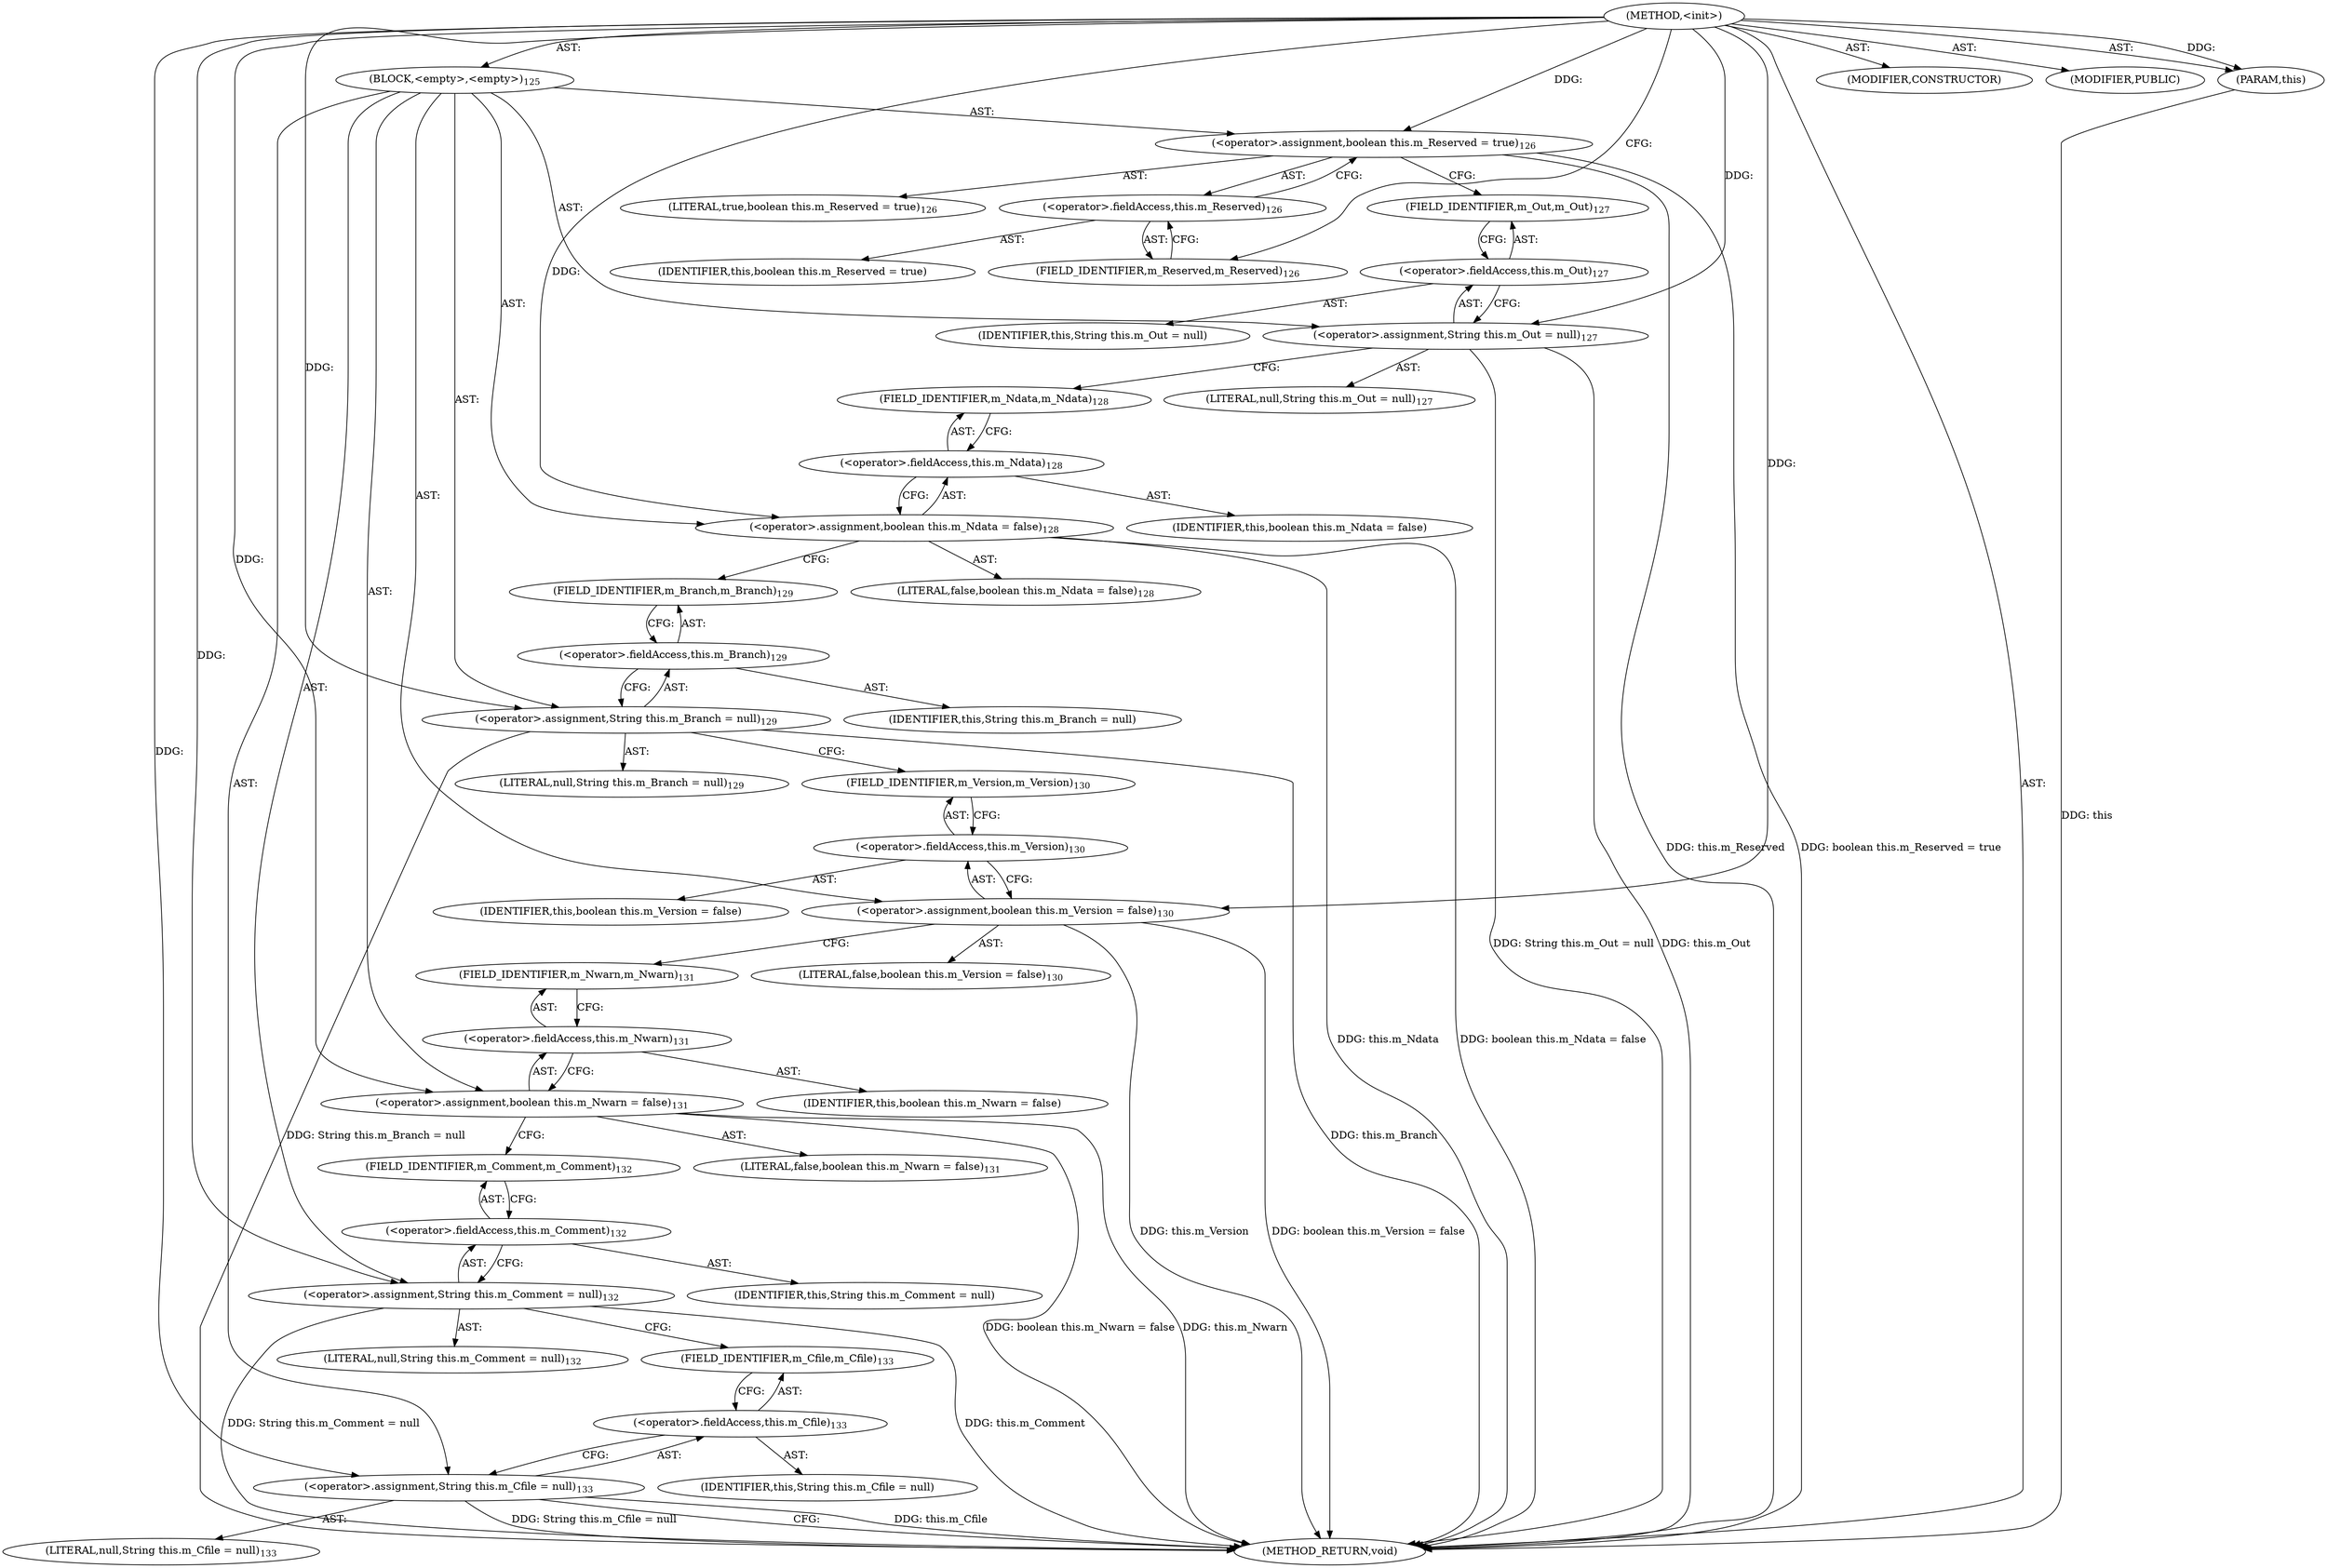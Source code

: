 digraph "&lt;init&gt;" {  
"111669149718" [label = <(METHOD,&lt;init&gt;)> ]
"115964117027" [label = <(PARAM,this)> ]
"25769803818" [label = <(BLOCK,&lt;empty&gt;,&lt;empty&gt;)<SUB>125</SUB>> ]
"30064771192" [label = <(&lt;operator&gt;.assignment,boolean this.m_Reserved = true)<SUB>126</SUB>> ]
"30064771193" [label = <(&lt;operator&gt;.fieldAccess,this.m_Reserved)<SUB>126</SUB>> ]
"68719476826" [label = <(IDENTIFIER,this,boolean this.m_Reserved = true)> ]
"55834574874" [label = <(FIELD_IDENTIFIER,m_Reserved,m_Reserved)<SUB>126</SUB>> ]
"90194313227" [label = <(LITERAL,true,boolean this.m_Reserved = true)<SUB>126</SUB>> ]
"30064771194" [label = <(&lt;operator&gt;.assignment,String this.m_Out = null)<SUB>127</SUB>> ]
"30064771195" [label = <(&lt;operator&gt;.fieldAccess,this.m_Out)<SUB>127</SUB>> ]
"68719476827" [label = <(IDENTIFIER,this,String this.m_Out = null)> ]
"55834574875" [label = <(FIELD_IDENTIFIER,m_Out,m_Out)<SUB>127</SUB>> ]
"90194313228" [label = <(LITERAL,null,String this.m_Out = null)<SUB>127</SUB>> ]
"30064771196" [label = <(&lt;operator&gt;.assignment,boolean this.m_Ndata = false)<SUB>128</SUB>> ]
"30064771197" [label = <(&lt;operator&gt;.fieldAccess,this.m_Ndata)<SUB>128</SUB>> ]
"68719476828" [label = <(IDENTIFIER,this,boolean this.m_Ndata = false)> ]
"55834574876" [label = <(FIELD_IDENTIFIER,m_Ndata,m_Ndata)<SUB>128</SUB>> ]
"90194313229" [label = <(LITERAL,false,boolean this.m_Ndata = false)<SUB>128</SUB>> ]
"30064771198" [label = <(&lt;operator&gt;.assignment,String this.m_Branch = null)<SUB>129</SUB>> ]
"30064771199" [label = <(&lt;operator&gt;.fieldAccess,this.m_Branch)<SUB>129</SUB>> ]
"68719476829" [label = <(IDENTIFIER,this,String this.m_Branch = null)> ]
"55834574877" [label = <(FIELD_IDENTIFIER,m_Branch,m_Branch)<SUB>129</SUB>> ]
"90194313230" [label = <(LITERAL,null,String this.m_Branch = null)<SUB>129</SUB>> ]
"30064771200" [label = <(&lt;operator&gt;.assignment,boolean this.m_Version = false)<SUB>130</SUB>> ]
"30064771201" [label = <(&lt;operator&gt;.fieldAccess,this.m_Version)<SUB>130</SUB>> ]
"68719476830" [label = <(IDENTIFIER,this,boolean this.m_Version = false)> ]
"55834574878" [label = <(FIELD_IDENTIFIER,m_Version,m_Version)<SUB>130</SUB>> ]
"90194313231" [label = <(LITERAL,false,boolean this.m_Version = false)<SUB>130</SUB>> ]
"30064771202" [label = <(&lt;operator&gt;.assignment,boolean this.m_Nwarn = false)<SUB>131</SUB>> ]
"30064771203" [label = <(&lt;operator&gt;.fieldAccess,this.m_Nwarn)<SUB>131</SUB>> ]
"68719476831" [label = <(IDENTIFIER,this,boolean this.m_Nwarn = false)> ]
"55834574879" [label = <(FIELD_IDENTIFIER,m_Nwarn,m_Nwarn)<SUB>131</SUB>> ]
"90194313232" [label = <(LITERAL,false,boolean this.m_Nwarn = false)<SUB>131</SUB>> ]
"30064771204" [label = <(&lt;operator&gt;.assignment,String this.m_Comment = null)<SUB>132</SUB>> ]
"30064771205" [label = <(&lt;operator&gt;.fieldAccess,this.m_Comment)<SUB>132</SUB>> ]
"68719476832" [label = <(IDENTIFIER,this,String this.m_Comment = null)> ]
"55834574880" [label = <(FIELD_IDENTIFIER,m_Comment,m_Comment)<SUB>132</SUB>> ]
"90194313233" [label = <(LITERAL,null,String this.m_Comment = null)<SUB>132</SUB>> ]
"30064771206" [label = <(&lt;operator&gt;.assignment,String this.m_Cfile = null)<SUB>133</SUB>> ]
"30064771207" [label = <(&lt;operator&gt;.fieldAccess,this.m_Cfile)<SUB>133</SUB>> ]
"68719476833" [label = <(IDENTIFIER,this,String this.m_Cfile = null)> ]
"55834574881" [label = <(FIELD_IDENTIFIER,m_Cfile,m_Cfile)<SUB>133</SUB>> ]
"90194313234" [label = <(LITERAL,null,String this.m_Cfile = null)<SUB>133</SUB>> ]
"133143986248" [label = <(MODIFIER,CONSTRUCTOR)> ]
"133143986249" [label = <(MODIFIER,PUBLIC)> ]
"128849018902" [label = <(METHOD_RETURN,void)> ]
  "111669149718" -> "115964117027"  [ label = "AST: "] 
  "111669149718" -> "25769803818"  [ label = "AST: "] 
  "111669149718" -> "133143986248"  [ label = "AST: "] 
  "111669149718" -> "133143986249"  [ label = "AST: "] 
  "111669149718" -> "128849018902"  [ label = "AST: "] 
  "25769803818" -> "30064771192"  [ label = "AST: "] 
  "25769803818" -> "30064771194"  [ label = "AST: "] 
  "25769803818" -> "30064771196"  [ label = "AST: "] 
  "25769803818" -> "30064771198"  [ label = "AST: "] 
  "25769803818" -> "30064771200"  [ label = "AST: "] 
  "25769803818" -> "30064771202"  [ label = "AST: "] 
  "25769803818" -> "30064771204"  [ label = "AST: "] 
  "25769803818" -> "30064771206"  [ label = "AST: "] 
  "30064771192" -> "30064771193"  [ label = "AST: "] 
  "30064771192" -> "90194313227"  [ label = "AST: "] 
  "30064771193" -> "68719476826"  [ label = "AST: "] 
  "30064771193" -> "55834574874"  [ label = "AST: "] 
  "30064771194" -> "30064771195"  [ label = "AST: "] 
  "30064771194" -> "90194313228"  [ label = "AST: "] 
  "30064771195" -> "68719476827"  [ label = "AST: "] 
  "30064771195" -> "55834574875"  [ label = "AST: "] 
  "30064771196" -> "30064771197"  [ label = "AST: "] 
  "30064771196" -> "90194313229"  [ label = "AST: "] 
  "30064771197" -> "68719476828"  [ label = "AST: "] 
  "30064771197" -> "55834574876"  [ label = "AST: "] 
  "30064771198" -> "30064771199"  [ label = "AST: "] 
  "30064771198" -> "90194313230"  [ label = "AST: "] 
  "30064771199" -> "68719476829"  [ label = "AST: "] 
  "30064771199" -> "55834574877"  [ label = "AST: "] 
  "30064771200" -> "30064771201"  [ label = "AST: "] 
  "30064771200" -> "90194313231"  [ label = "AST: "] 
  "30064771201" -> "68719476830"  [ label = "AST: "] 
  "30064771201" -> "55834574878"  [ label = "AST: "] 
  "30064771202" -> "30064771203"  [ label = "AST: "] 
  "30064771202" -> "90194313232"  [ label = "AST: "] 
  "30064771203" -> "68719476831"  [ label = "AST: "] 
  "30064771203" -> "55834574879"  [ label = "AST: "] 
  "30064771204" -> "30064771205"  [ label = "AST: "] 
  "30064771204" -> "90194313233"  [ label = "AST: "] 
  "30064771205" -> "68719476832"  [ label = "AST: "] 
  "30064771205" -> "55834574880"  [ label = "AST: "] 
  "30064771206" -> "30064771207"  [ label = "AST: "] 
  "30064771206" -> "90194313234"  [ label = "AST: "] 
  "30064771207" -> "68719476833"  [ label = "AST: "] 
  "30064771207" -> "55834574881"  [ label = "AST: "] 
  "30064771192" -> "55834574875"  [ label = "CFG: "] 
  "30064771194" -> "55834574876"  [ label = "CFG: "] 
  "30064771196" -> "55834574877"  [ label = "CFG: "] 
  "30064771198" -> "55834574878"  [ label = "CFG: "] 
  "30064771200" -> "55834574879"  [ label = "CFG: "] 
  "30064771202" -> "55834574880"  [ label = "CFG: "] 
  "30064771204" -> "55834574881"  [ label = "CFG: "] 
  "30064771206" -> "128849018902"  [ label = "CFG: "] 
  "30064771193" -> "30064771192"  [ label = "CFG: "] 
  "30064771195" -> "30064771194"  [ label = "CFG: "] 
  "30064771197" -> "30064771196"  [ label = "CFG: "] 
  "30064771199" -> "30064771198"  [ label = "CFG: "] 
  "30064771201" -> "30064771200"  [ label = "CFG: "] 
  "30064771203" -> "30064771202"  [ label = "CFG: "] 
  "30064771205" -> "30064771204"  [ label = "CFG: "] 
  "30064771207" -> "30064771206"  [ label = "CFG: "] 
  "55834574874" -> "30064771193"  [ label = "CFG: "] 
  "55834574875" -> "30064771195"  [ label = "CFG: "] 
  "55834574876" -> "30064771197"  [ label = "CFG: "] 
  "55834574877" -> "30064771199"  [ label = "CFG: "] 
  "55834574878" -> "30064771201"  [ label = "CFG: "] 
  "55834574879" -> "30064771203"  [ label = "CFG: "] 
  "55834574880" -> "30064771205"  [ label = "CFG: "] 
  "55834574881" -> "30064771207"  [ label = "CFG: "] 
  "111669149718" -> "55834574874"  [ label = "CFG: "] 
  "115964117027" -> "128849018902"  [ label = "DDG: this"] 
  "30064771192" -> "128849018902"  [ label = "DDG: this.m_Reserved"] 
  "30064771192" -> "128849018902"  [ label = "DDG: boolean this.m_Reserved = true"] 
  "30064771194" -> "128849018902"  [ label = "DDG: this.m_Out"] 
  "30064771194" -> "128849018902"  [ label = "DDG: String this.m_Out = null"] 
  "30064771196" -> "128849018902"  [ label = "DDG: this.m_Ndata"] 
  "30064771196" -> "128849018902"  [ label = "DDG: boolean this.m_Ndata = false"] 
  "30064771198" -> "128849018902"  [ label = "DDG: this.m_Branch"] 
  "30064771198" -> "128849018902"  [ label = "DDG: String this.m_Branch = null"] 
  "30064771200" -> "128849018902"  [ label = "DDG: this.m_Version"] 
  "30064771200" -> "128849018902"  [ label = "DDG: boolean this.m_Version = false"] 
  "30064771202" -> "128849018902"  [ label = "DDG: this.m_Nwarn"] 
  "30064771202" -> "128849018902"  [ label = "DDG: boolean this.m_Nwarn = false"] 
  "30064771204" -> "128849018902"  [ label = "DDG: this.m_Comment"] 
  "30064771204" -> "128849018902"  [ label = "DDG: String this.m_Comment = null"] 
  "30064771206" -> "128849018902"  [ label = "DDG: this.m_Cfile"] 
  "30064771206" -> "128849018902"  [ label = "DDG: String this.m_Cfile = null"] 
  "111669149718" -> "115964117027"  [ label = "DDG: "] 
  "111669149718" -> "30064771192"  [ label = "DDG: "] 
  "111669149718" -> "30064771194"  [ label = "DDG: "] 
  "111669149718" -> "30064771196"  [ label = "DDG: "] 
  "111669149718" -> "30064771198"  [ label = "DDG: "] 
  "111669149718" -> "30064771200"  [ label = "DDG: "] 
  "111669149718" -> "30064771202"  [ label = "DDG: "] 
  "111669149718" -> "30064771204"  [ label = "DDG: "] 
  "111669149718" -> "30064771206"  [ label = "DDG: "] 
}
